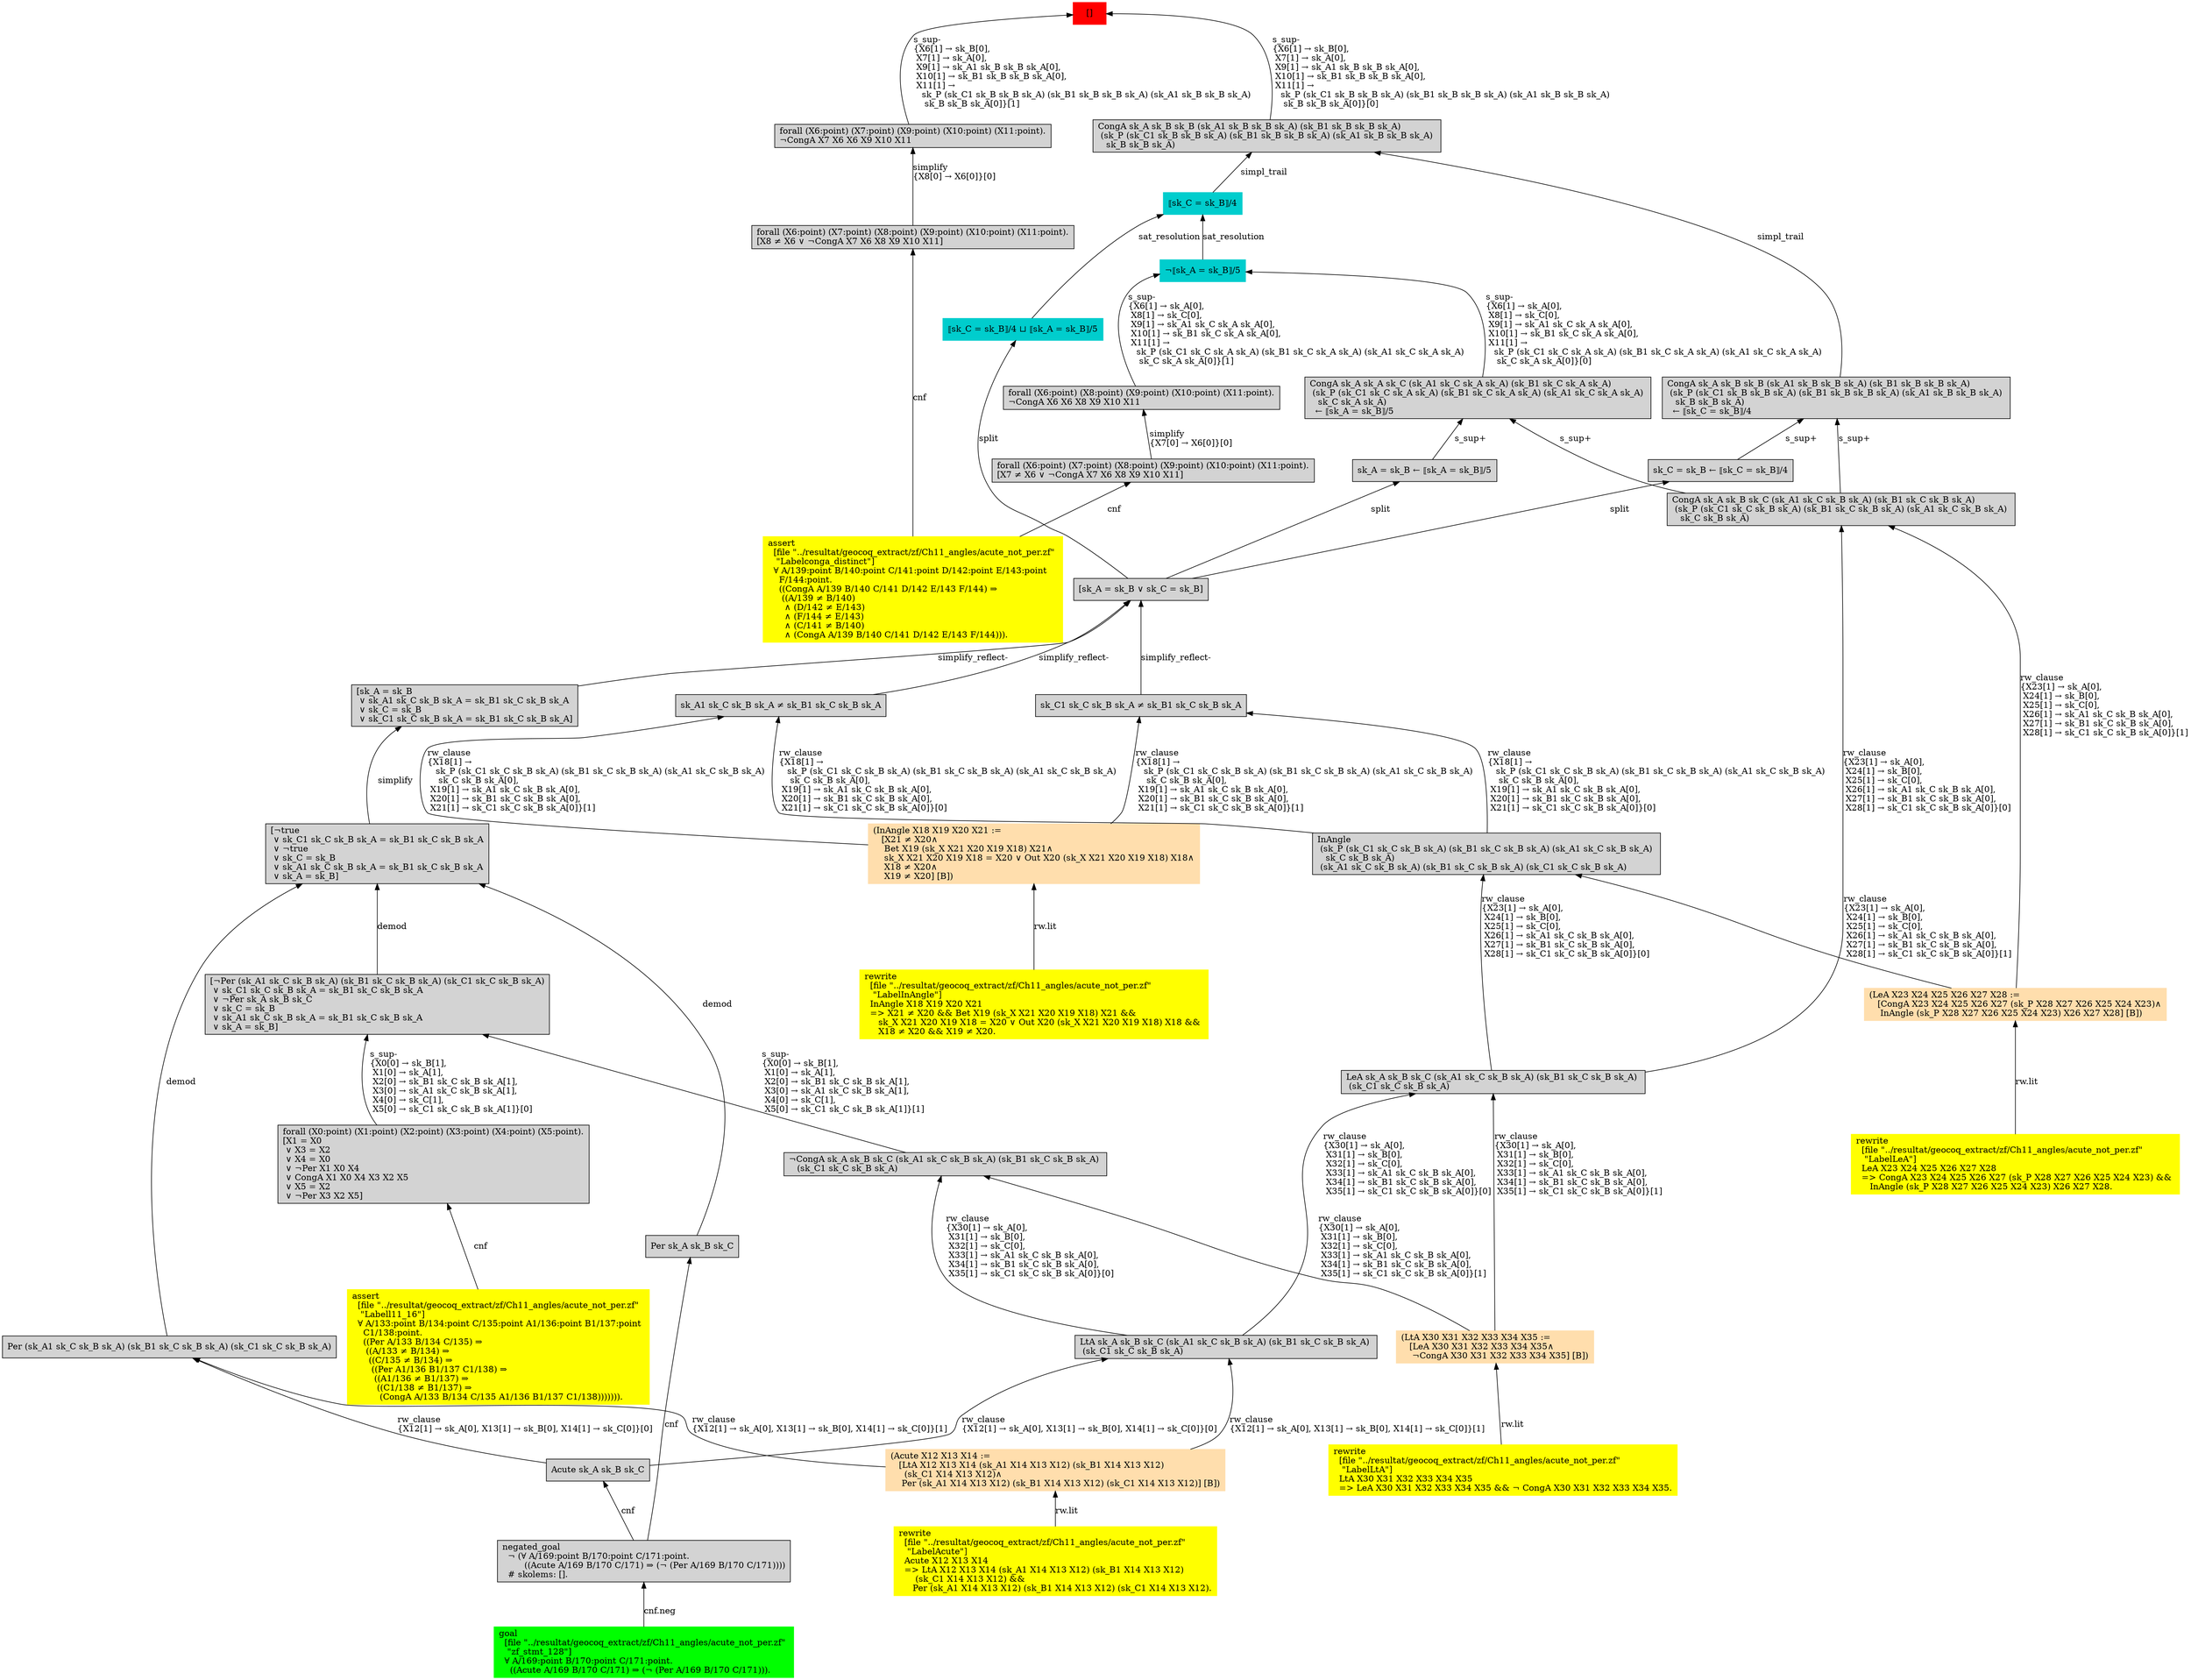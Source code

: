digraph "unsat_graph" {
  vertex_0 [color=red, label="[]", shape=box, style=filled];
  vertex_0 -> vertex_1 [label="s_sup-\l\{X6[1] → sk_B[0], \l X7[1] → sk_A[0], \l X9[1] → sk_A1 sk_B sk_B sk_A[0], \l X10[1] → sk_B1 sk_B sk_B sk_A[0], \l X11[1] →\l   sk_P (sk_C1 sk_B sk_B sk_A) (sk_B1 sk_B sk_B sk_A) (sk_A1 sk_B sk_B sk_A) \l    sk_B sk_B sk_A[0]\}[1]\l", dir="back"];
  vertex_1 [shape=box, label="forall (X6:point) (X7:point) (X9:point) (X10:point) (X11:point).\l¬CongA X7 X6 X6 X9 X10 X11\l", style=filled];
  vertex_1 -> vertex_2 [label="simplify\l\{X8[0] → X6[0]\}[0]\l", dir="back"];
  vertex_2 [shape=box, label="forall (X6:point) (X7:point) (X8:point) (X9:point) (X10:point) (X11:point).\l[X8 ≠ X6 ∨ ¬CongA X7 X6 X8 X9 X10 X11]\l", style=filled];
  vertex_2 -> vertex_3 [label="cnf", dir="back"];
  vertex_3 [color=yellow, shape=box, label="assert\l  [file \"../resultat/geocoq_extract/zf/Ch11_angles/acute_not_per.zf\" \l   \"Labelconga_distinct\"]\l  ∀ A/139:point B/140:point C/141:point D/142:point E/143:point \l    F/144:point.\l    ((CongA A/139 B/140 C/141 D/142 E/143 F/144) ⇒\l     ((A/139 ≠ B/140)\l      ∧ (D/142 ≠ E/143)\l      ∧ (F/144 ≠ E/143)\l      ∧ (C/141 ≠ B/140)\l      ∧ (CongA A/139 B/140 C/141 D/142 E/143 F/144))).\l", style=filled];
  vertex_0 -> vertex_4 [label="s_sup-\l\{X6[1] → sk_B[0], \l X7[1] → sk_A[0], \l X9[1] → sk_A1 sk_B sk_B sk_A[0], \l X10[1] → sk_B1 sk_B sk_B sk_A[0], \l X11[1] →\l   sk_P (sk_C1 sk_B sk_B sk_A) (sk_B1 sk_B sk_B sk_A) (sk_A1 sk_B sk_B sk_A) \l    sk_B sk_B sk_A[0]\}[0]\l", dir="back"];
  vertex_4 [shape=box, label="CongA sk_A sk_B sk_B (sk_A1 sk_B sk_B sk_A) (sk_B1 sk_B sk_B sk_A) \l (sk_P (sk_C1 sk_B sk_B sk_A) (sk_B1 sk_B sk_B sk_A) (sk_A1 sk_B sk_B sk_A) \l   sk_B sk_B sk_A)\l", style=filled];
  vertex_4 -> vertex_5 [label="simpl_trail", dir="back"];
  vertex_5 [color=cyan3, shape=box, label="⟦sk_C = sk_B⟧/4\l", style=filled];
  vertex_5 -> vertex_6 [label="sat_resolution", dir="back"];
  vertex_6 [color=cyan3, shape=box, label="¬⟦sk_A = sk_B⟧/5\l", style=filled];
  vertex_6 -> vertex_7 [label="s_sup-\l\{X6[1] → sk_A[0], \l X8[1] → sk_C[0], \l X9[1] → sk_A1 sk_C sk_A sk_A[0], \l X10[1] → sk_B1 sk_C sk_A sk_A[0], \l X11[1] →\l   sk_P (sk_C1 sk_C sk_A sk_A) (sk_B1 sk_C sk_A sk_A) (sk_A1 sk_C sk_A sk_A) \l    sk_C sk_A sk_A[0]\}[1]\l", dir="back"];
  vertex_7 [shape=box, label="forall (X6:point) (X8:point) (X9:point) (X10:point) (X11:point).\l¬CongA X6 X6 X8 X9 X10 X11\l", style=filled];
  vertex_7 -> vertex_8 [label="simplify\l\{X7[0] → X6[0]\}[0]\l", dir="back"];
  vertex_8 [shape=box, label="forall (X6:point) (X7:point) (X8:point) (X9:point) (X10:point) (X11:point).\l[X7 ≠ X6 ∨ ¬CongA X7 X6 X8 X9 X10 X11]\l", style=filled];
  vertex_8 -> vertex_3 [label="cnf", dir="back"];
  vertex_6 -> vertex_9 [label="s_sup-\l\{X6[1] → sk_A[0], \l X8[1] → sk_C[0], \l X9[1] → sk_A1 sk_C sk_A sk_A[0], \l X10[1] → sk_B1 sk_C sk_A sk_A[0], \l X11[1] →\l   sk_P (sk_C1 sk_C sk_A sk_A) (sk_B1 sk_C sk_A sk_A) (sk_A1 sk_C sk_A sk_A) \l    sk_C sk_A sk_A[0]\}[0]\l", dir="back"];
  vertex_9 [shape=box, label="CongA sk_A sk_A sk_C (sk_A1 sk_C sk_A sk_A) (sk_B1 sk_C sk_A sk_A) \l (sk_P (sk_C1 sk_C sk_A sk_A) (sk_B1 sk_C sk_A sk_A) (sk_A1 sk_C sk_A sk_A) \l   sk_C sk_A sk_A)\l  ← ⟦sk_A = sk_B⟧/5\l", style=filled];
  vertex_9 -> vertex_10 [label="s_sup+\l", dir="back"];
  vertex_10 [shape=box, label="CongA sk_A sk_B sk_C (sk_A1 sk_C sk_B sk_A) (sk_B1 sk_C sk_B sk_A) \l (sk_P (sk_C1 sk_C sk_B sk_A) (sk_B1 sk_C sk_B sk_A) (sk_A1 sk_C sk_B sk_A) \l   sk_C sk_B sk_A)\l", style=filled];
  vertex_10 -> vertex_11 [label="rw_clause\l\{X23[1] → sk_A[0], \l X24[1] → sk_B[0], \l X25[1] → sk_C[0], \l X26[1] → sk_A1 sk_C sk_B sk_A[0], \l X27[1] → sk_B1 sk_C sk_B sk_A[0], \l X28[1] → sk_C1 sk_C sk_B sk_A[0]\}[1]\l", dir="back"];
  vertex_11 [color=navajowhite, shape=box, label="(LeA X23 X24 X25 X26 X27 X28 :=\l   [CongA X23 X24 X25 X26 X27 (sk_P X28 X27 X26 X25 X24 X23)∧\l    InAngle (sk_P X28 X27 X26 X25 X24 X23) X26 X27 X28] [B])\l", style=filled];
  vertex_11 -> vertex_12 [label="rw.lit", dir="back"];
  vertex_12 [color=yellow, shape=box, label="rewrite\l  [file \"../resultat/geocoq_extract/zf/Ch11_angles/acute_not_per.zf\" \l   \"LabelLeA\"]\l  LeA X23 X24 X25 X26 X27 X28\l  =\> CongA X23 X24 X25 X26 X27 (sk_P X28 X27 X26 X25 X24 X23) && \l     InAngle (sk_P X28 X27 X26 X25 X24 X23) X26 X27 X28.\l", style=filled];
  vertex_10 -> vertex_13 [label="rw_clause\l\{X23[1] → sk_A[0], \l X24[1] → sk_B[0], \l X25[1] → sk_C[0], \l X26[1] → sk_A1 sk_C sk_B sk_A[0], \l X27[1] → sk_B1 sk_C sk_B sk_A[0], \l X28[1] → sk_C1 sk_C sk_B sk_A[0]\}[0]\l", dir="back"];
  vertex_13 [shape=box, label="LeA sk_A sk_B sk_C (sk_A1 sk_C sk_B sk_A) (sk_B1 sk_C sk_B sk_A) \l (sk_C1 sk_C sk_B sk_A)\l", style=filled];
  vertex_13 -> vertex_14 [label="rw_clause\l\{X30[1] → sk_A[0], \l X31[1] → sk_B[0], \l X32[1] → sk_C[0], \l X33[1] → sk_A1 sk_C sk_B sk_A[0], \l X34[1] → sk_B1 sk_C sk_B sk_A[0], \l X35[1] → sk_C1 sk_C sk_B sk_A[0]\}[1]\l", dir="back"];
  vertex_14 [color=navajowhite, shape=box, label="(LtA X30 X31 X32 X33 X34 X35 :=\l   [LeA X30 X31 X32 X33 X34 X35∧\l    ¬CongA X30 X31 X32 X33 X34 X35] [B])\l", style=filled];
  vertex_14 -> vertex_15 [label="rw.lit", dir="back"];
  vertex_15 [color=yellow, shape=box, label="rewrite\l  [file \"../resultat/geocoq_extract/zf/Ch11_angles/acute_not_per.zf\" \l   \"LabelLtA\"]\l  LtA X30 X31 X32 X33 X34 X35\l  =\> LeA X30 X31 X32 X33 X34 X35 && ¬ CongA X30 X31 X32 X33 X34 X35.\l", style=filled];
  vertex_13 -> vertex_16 [label="rw_clause\l\{X30[1] → sk_A[0], \l X31[1] → sk_B[0], \l X32[1] → sk_C[0], \l X33[1] → sk_A1 sk_C sk_B sk_A[0], \l X34[1] → sk_B1 sk_C sk_B sk_A[0], \l X35[1] → sk_C1 sk_C sk_B sk_A[0]\}[0]\l", dir="back"];
  vertex_16 [shape=box, label="LtA sk_A sk_B sk_C (sk_A1 sk_C sk_B sk_A) (sk_B1 sk_C sk_B sk_A) \l (sk_C1 sk_C sk_B sk_A)\l", style=filled];
  vertex_16 -> vertex_17 [label="rw_clause\l\{X12[1] → sk_A[0], X13[1] → sk_B[0], X14[1] → sk_C[0]\}[1]\l", dir="back"];
  vertex_17 [color=navajowhite, shape=box, label="(Acute X12 X13 X14 :=\l   [LtA X12 X13 X14 (sk_A1 X14 X13 X12) (sk_B1 X14 X13 X12) \l     (sk_C1 X14 X13 X12)∧\l    Per (sk_A1 X14 X13 X12) (sk_B1 X14 X13 X12) (sk_C1 X14 X13 X12)] [B])\l", style=filled];
  vertex_17 -> vertex_18 [label="rw.lit", dir="back"];
  vertex_18 [color=yellow, shape=box, label="rewrite\l  [file \"../resultat/geocoq_extract/zf/Ch11_angles/acute_not_per.zf\" \l   \"LabelAcute\"]\l  Acute X12 X13 X14\l  =\> LtA X12 X13 X14 (sk_A1 X14 X13 X12) (sk_B1 X14 X13 X12) \l      (sk_C1 X14 X13 X12) && \l     Per (sk_A1 X14 X13 X12) (sk_B1 X14 X13 X12) (sk_C1 X14 X13 X12).\l", style=filled];
  vertex_16 -> vertex_19 [label="rw_clause\l\{X12[1] → sk_A[0], X13[1] → sk_B[0], X14[1] → sk_C[0]\}[0]\l", dir="back"];
  vertex_19 [shape=box, label="Acute sk_A sk_B sk_C\l", style=filled];
  vertex_19 -> vertex_20 [label="cnf", dir="back"];
  vertex_20 [shape=box, label="negated_goal\l  ¬ (∀ A/169:point B/170:point C/171:point.\l        ((Acute A/169 B/170 C/171) ⇒ (¬ (Per A/169 B/170 C/171))))\l  # skolems: [].\l", style=filled];
  vertex_20 -> vertex_21 [label="cnf.neg", dir="back"];
  vertex_21 [color=green, shape=box, label="goal\l  [file \"../resultat/geocoq_extract/zf/Ch11_angles/acute_not_per.zf\" \l   \"zf_stmt_128\"]\l  ∀ A/169:point B/170:point C/171:point.\l    ((Acute A/169 B/170 C/171) ⇒ (¬ (Per A/169 B/170 C/171))).\l", style=filled];
  vertex_9 -> vertex_22 [label="s_sup+\l", dir="back"];
  vertex_22 [shape=box, label="sk_A = sk_B ← ⟦sk_A = sk_B⟧/5\l", style=filled];
  vertex_22 -> vertex_23 [label="split", dir="back"];
  vertex_23 [shape=box, label="[sk_A = sk_B ∨ sk_C = sk_B]\l", style=filled];
  vertex_23 -> vertex_24 [label="simplify_reflect-", dir="back"];
  vertex_24 [shape=box, label="sk_A1 sk_C sk_B sk_A ≠ sk_B1 sk_C sk_B sk_A\l", style=filled];
  vertex_24 -> vertex_25 [label="rw_clause\l\{X18[1] →\l   sk_P (sk_C1 sk_C sk_B sk_A) (sk_B1 sk_C sk_B sk_A) (sk_A1 sk_C sk_B sk_A) \l    sk_C sk_B sk_A[0], \l X19[1] → sk_A1 sk_C sk_B sk_A[0], \l X20[1] → sk_B1 sk_C sk_B sk_A[0], \l X21[1] → sk_C1 sk_C sk_B sk_A[0]\}[1]\l", dir="back"];
  vertex_25 [color=navajowhite, shape=box, label="(InAngle X18 X19 X20 X21 :=\l   [X21 ≠ X20∧\l    Bet X19 (sk_X X21 X20 X19 X18) X21∧\l    sk_X X21 X20 X19 X18 = X20 ∨ Out X20 (sk_X X21 X20 X19 X18) X18∧\l    X18 ≠ X20∧\l    X19 ≠ X20] [B])\l", style=filled];
  vertex_25 -> vertex_26 [label="rw.lit", dir="back"];
  vertex_26 [color=yellow, shape=box, label="rewrite\l  [file \"../resultat/geocoq_extract/zf/Ch11_angles/acute_not_per.zf\" \l   \"LabelInAngle\"]\l  InAngle X18 X19 X20 X21\l  =\> X21 ≠ X20 && Bet X19 (sk_X X21 X20 X19 X18) X21 && \l     sk_X X21 X20 X19 X18 = X20 ∨ Out X20 (sk_X X21 X20 X19 X18) X18 && \l     X18 ≠ X20 && X19 ≠ X20.\l", style=filled];
  vertex_24 -> vertex_27 [label="rw_clause\l\{X18[1] →\l   sk_P (sk_C1 sk_C sk_B sk_A) (sk_B1 sk_C sk_B sk_A) (sk_A1 sk_C sk_B sk_A) \l    sk_C sk_B sk_A[0], \l X19[1] → sk_A1 sk_C sk_B sk_A[0], \l X20[1] → sk_B1 sk_C sk_B sk_A[0], \l X21[1] → sk_C1 sk_C sk_B sk_A[0]\}[0]\l", dir="back"];
  vertex_27 [shape=box, label="InAngle\l (sk_P (sk_C1 sk_C sk_B sk_A) (sk_B1 sk_C sk_B sk_A) (sk_A1 sk_C sk_B sk_A) \l   sk_C sk_B sk_A) \l (sk_A1 sk_C sk_B sk_A) (sk_B1 sk_C sk_B sk_A) (sk_C1 sk_C sk_B sk_A)\l", style=filled];
  vertex_27 -> vertex_11 [label="rw_clause\l\{X23[1] → sk_A[0], \l X24[1] → sk_B[0], \l X25[1] → sk_C[0], \l X26[1] → sk_A1 sk_C sk_B sk_A[0], \l X27[1] → sk_B1 sk_C sk_B sk_A[0], \l X28[1] → sk_C1 sk_C sk_B sk_A[0]\}[1]\l", dir="back"];
  vertex_27 -> vertex_13 [label="rw_clause\l\{X23[1] → sk_A[0], \l X24[1] → sk_B[0], \l X25[1] → sk_C[0], \l X26[1] → sk_A1 sk_C sk_B sk_A[0], \l X27[1] → sk_B1 sk_C sk_B sk_A[0], \l X28[1] → sk_C1 sk_C sk_B sk_A[0]\}[0]\l", dir="back"];
  vertex_23 -> vertex_28 [label="simplify_reflect-", dir="back"];
  vertex_28 [shape=box, label="sk_C1 sk_C sk_B sk_A ≠ sk_B1 sk_C sk_B sk_A\l", style=filled];
  vertex_28 -> vertex_25 [label="rw_clause\l\{X18[1] →\l   sk_P (sk_C1 sk_C sk_B sk_A) (sk_B1 sk_C sk_B sk_A) (sk_A1 sk_C sk_B sk_A) \l    sk_C sk_B sk_A[0], \l X19[1] → sk_A1 sk_C sk_B sk_A[0], \l X20[1] → sk_B1 sk_C sk_B sk_A[0], \l X21[1] → sk_C1 sk_C sk_B sk_A[0]\}[1]\l", dir="back"];
  vertex_28 -> vertex_27 [label="rw_clause\l\{X18[1] →\l   sk_P (sk_C1 sk_C sk_B sk_A) (sk_B1 sk_C sk_B sk_A) (sk_A1 sk_C sk_B sk_A) \l    sk_C sk_B sk_A[0], \l X19[1] → sk_A1 sk_C sk_B sk_A[0], \l X20[1] → sk_B1 sk_C sk_B sk_A[0], \l X21[1] → sk_C1 sk_C sk_B sk_A[0]\}[0]\l", dir="back"];
  vertex_23 -> vertex_29 [label="simplify_reflect-", dir="back"];
  vertex_29 [shape=box, label="[sk_A = sk_B\l ∨ sk_A1 sk_C sk_B sk_A = sk_B1 sk_C sk_B sk_A\l ∨ sk_C = sk_B\l ∨ sk_C1 sk_C sk_B sk_A = sk_B1 sk_C sk_B sk_A]\l", style=filled];
  vertex_29 -> vertex_30 [label="simplify", dir="back"];
  vertex_30 [shape=box, label="[¬true\l ∨ sk_C1 sk_C sk_B sk_A = sk_B1 sk_C sk_B sk_A\l ∨ ¬true\l ∨ sk_C = sk_B\l ∨ sk_A1 sk_C sk_B sk_A = sk_B1 sk_C sk_B sk_A\l ∨ sk_A = sk_B]\l", style=filled];
  vertex_30 -> vertex_31 [label="demod", dir="back"];
  vertex_31 [shape=box, label="Per sk_A sk_B sk_C\l", style=filled];
  vertex_31 -> vertex_20 [label="cnf", dir="back"];
  vertex_30 -> vertex_32 [label="demod", dir="back"];
  vertex_32 [shape=box, label="Per (sk_A1 sk_C sk_B sk_A) (sk_B1 sk_C sk_B sk_A) (sk_C1 sk_C sk_B sk_A)\l", style=filled];
  vertex_32 -> vertex_17 [label="rw_clause\l\{X12[1] → sk_A[0], X13[1] → sk_B[0], X14[1] → sk_C[0]\}[1]\l", dir="back"];
  vertex_32 -> vertex_19 [label="rw_clause\l\{X12[1] → sk_A[0], X13[1] → sk_B[0], X14[1] → sk_C[0]\}[0]\l", dir="back"];
  vertex_30 -> vertex_33 [label="demod", dir="back"];
  vertex_33 [shape=box, label="[¬Per (sk_A1 sk_C sk_B sk_A) (sk_B1 sk_C sk_B sk_A) (sk_C1 sk_C sk_B sk_A)\l ∨ sk_C1 sk_C sk_B sk_A = sk_B1 sk_C sk_B sk_A\l ∨ ¬Per sk_A sk_B sk_C\l ∨ sk_C = sk_B\l ∨ sk_A1 sk_C sk_B sk_A = sk_B1 sk_C sk_B sk_A\l ∨ sk_A = sk_B]\l", style=filled];
  vertex_33 -> vertex_34 [label="s_sup-\l\{X0[0] → sk_B[1], \l X1[0] → sk_A[1], \l X2[0] → sk_B1 sk_C sk_B sk_A[1], \l X3[0] → sk_A1 sk_C sk_B sk_A[1], \l X4[0] → sk_C[1], \l X5[0] → sk_C1 sk_C sk_B sk_A[1]\}[1]\l", dir="back"];
  vertex_34 [shape=box, label="¬CongA sk_A sk_B sk_C (sk_A1 sk_C sk_B sk_A) (sk_B1 sk_C sk_B sk_A) \l   (sk_C1 sk_C sk_B sk_A)\l", style=filled];
  vertex_34 -> vertex_14 [label="rw_clause\l\{X30[1] → sk_A[0], \l X31[1] → sk_B[0], \l X32[1] → sk_C[0], \l X33[1] → sk_A1 sk_C sk_B sk_A[0], \l X34[1] → sk_B1 sk_C sk_B sk_A[0], \l X35[1] → sk_C1 sk_C sk_B sk_A[0]\}[1]\l", dir="back"];
  vertex_34 -> vertex_16 [label="rw_clause\l\{X30[1] → sk_A[0], \l X31[1] → sk_B[0], \l X32[1] → sk_C[0], \l X33[1] → sk_A1 sk_C sk_B sk_A[0], \l X34[1] → sk_B1 sk_C sk_B sk_A[0], \l X35[1] → sk_C1 sk_C sk_B sk_A[0]\}[0]\l", dir="back"];
  vertex_33 -> vertex_35 [label="s_sup-\l\{X0[0] → sk_B[1], \l X1[0] → sk_A[1], \l X2[0] → sk_B1 sk_C sk_B sk_A[1], \l X3[0] → sk_A1 sk_C sk_B sk_A[1], \l X4[0] → sk_C[1], \l X5[0] → sk_C1 sk_C sk_B sk_A[1]\}[0]\l", dir="back"];
  vertex_35 [shape=box, label="forall (X0:point) (X1:point) (X2:point) (X3:point) (X4:point) (X5:point).\l[X1 = X0\l ∨ X3 = X2\l ∨ X4 = X0\l ∨ ¬Per X1 X0 X4\l ∨ CongA X1 X0 X4 X3 X2 X5\l ∨ X5 = X2\l ∨ ¬Per X3 X2 X5]\l", style=filled];
  vertex_35 -> vertex_36 [label="cnf", dir="back"];
  vertex_36 [color=yellow, shape=box, label="assert\l  [file \"../resultat/geocoq_extract/zf/Ch11_angles/acute_not_per.zf\" \l   \"Labell11_16\"]\l  ∀ A/133:point B/134:point C/135:point A1/136:point B1/137:point \l    C1/138:point.\l    ((Per A/133 B/134 C/135) ⇒\l     ((A/133 ≠ B/134) ⇒\l      ((C/135 ≠ B/134) ⇒\l       ((Per A1/136 B1/137 C1/138) ⇒\l        ((A1/136 ≠ B1/137) ⇒\l         ((C1/138 ≠ B1/137) ⇒\l          (CongA A/133 B/134 C/135 A1/136 B1/137 C1/138))))))).\l", style=filled];
  vertex_5 -> vertex_37 [label="sat_resolution", dir="back"];
  vertex_37 [color=cyan3, shape=box, label="⟦sk_C = sk_B⟧/4 ⊔ ⟦sk_A = sk_B⟧/5\l", style=filled];
  vertex_37 -> vertex_23 [label="split", dir="back"];
  vertex_4 -> vertex_38 [label="simpl_trail", dir="back"];
  vertex_38 [shape=box, label="CongA sk_A sk_B sk_B (sk_A1 sk_B sk_B sk_A) (sk_B1 sk_B sk_B sk_A) \l (sk_P (sk_C1 sk_B sk_B sk_A) (sk_B1 sk_B sk_B sk_A) (sk_A1 sk_B sk_B sk_A) \l   sk_B sk_B sk_A)\l  ← ⟦sk_C = sk_B⟧/4\l", style=filled];
  vertex_38 -> vertex_10 [label="s_sup+\l", dir="back"];
  vertex_38 -> vertex_39 [label="s_sup+\l", dir="back"];
  vertex_39 [shape=box, label="sk_C = sk_B ← ⟦sk_C = sk_B⟧/4\l", style=filled];
  vertex_39 -> vertex_23 [label="split", dir="back"];
  }


